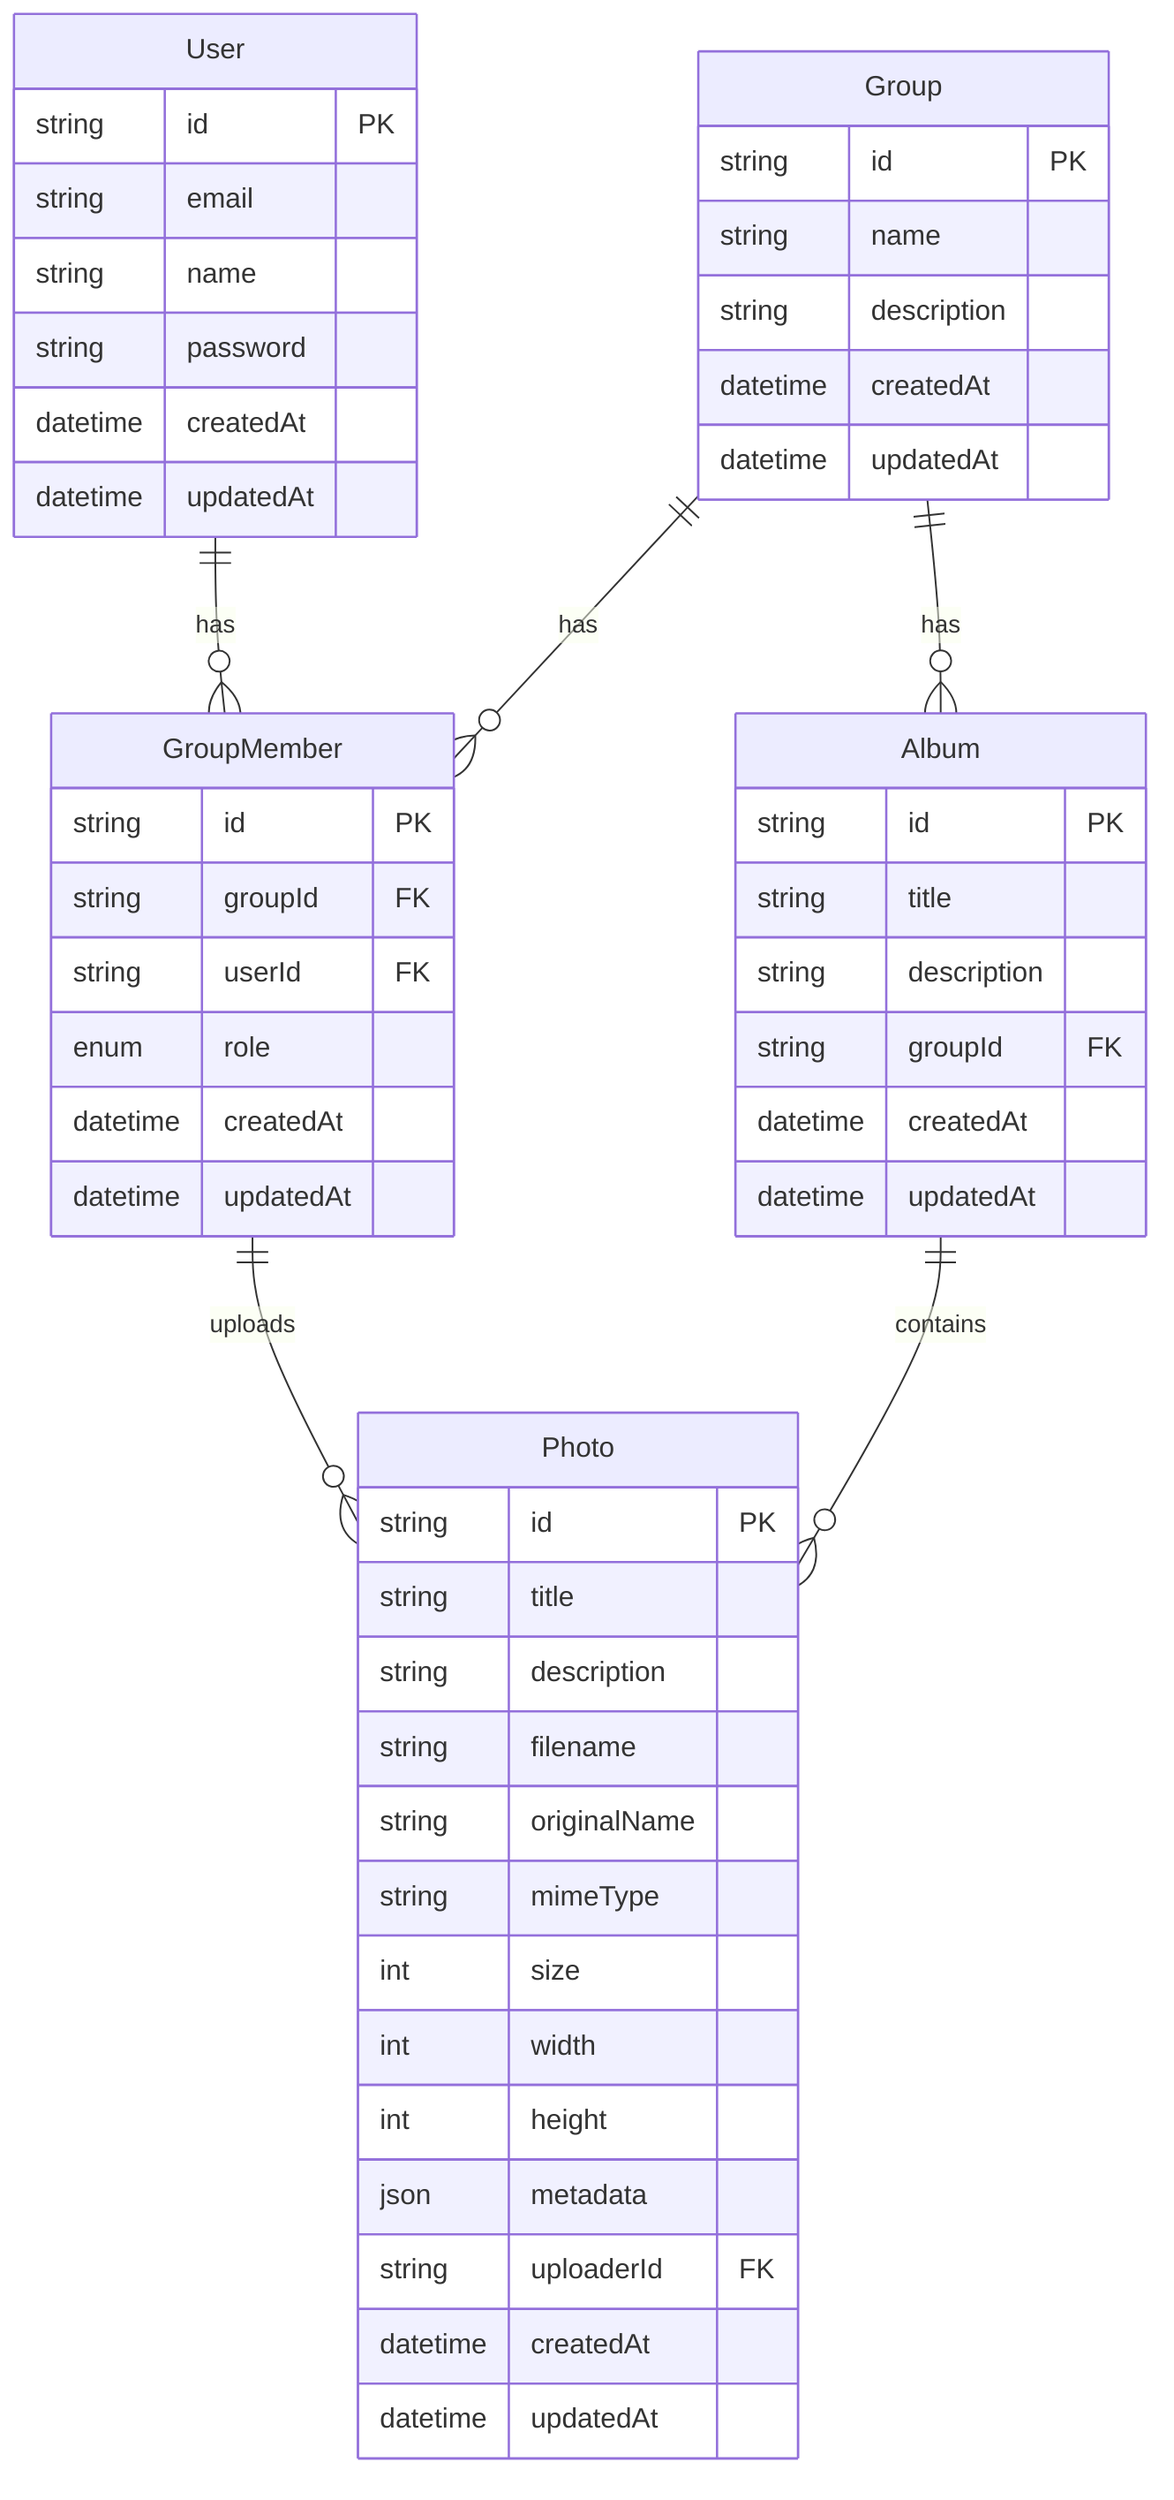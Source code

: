 erDiagram
    User {
        string id PK
        string email
        string name
        string password
        datetime createdAt
        datetime updatedAt
    }

    Group {
        string id PK
        string name
        string description
        datetime createdAt
        datetime updatedAt
    }

    GroupMember {
        string id PK
        string groupId FK
        string userId FK
        enum role
        datetime createdAt
        datetime updatedAt
    }

    Album {
        string id PK
        string title
        string description
        string groupId FK
        datetime createdAt
        datetime updatedAt
    }

    Photo {
        string id PK
        string title
        string description
        string filename
        string originalName
        string mimeType
        int size
        int width
        int height
        json metadata
        string uploaderId FK
        datetime createdAt
        datetime updatedAt
    }

    User ||--o{ GroupMember : "has"
    Group ||--o{ GroupMember : "has"
    Group ||--o{ Album : "has"
    GroupMember ||--o{ Photo : "uploads"
    Album ||--o{ Photo : "contains"